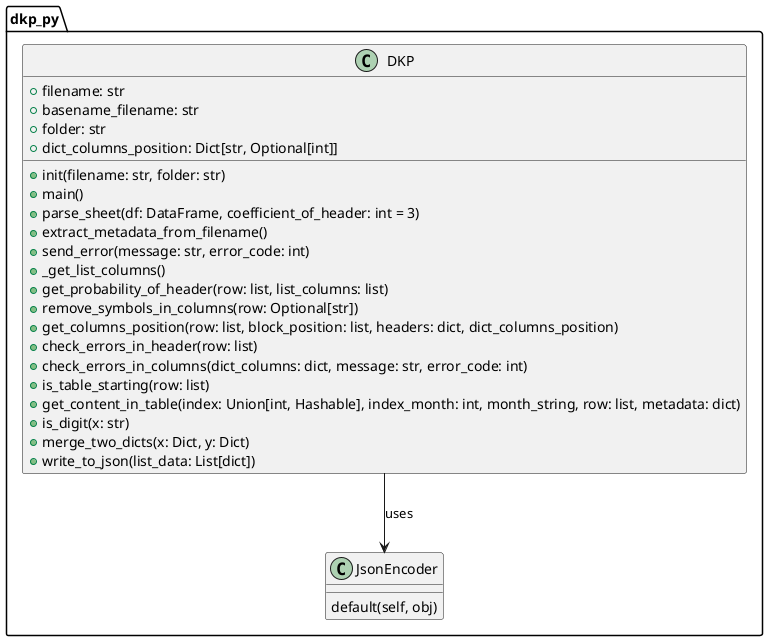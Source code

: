@startuml

package "dkp_py" {

    class DKP {
        + filename: str
        + basename_filename: str
        + folder: str
        + dict_columns_position: Dict[str, Optional[int]]

        + init(filename: str, folder: str)
        + main()
        + parse_sheet(df: DataFrame, coefficient_of_header: int = 3)
        + extract_metadata_from_filename()
        + send_error(message: str, error_code: int)
        + _get_list_columns()
        + get_probability_of_header(row: list, list_columns: list)
        + remove_symbols_in_columns(row: Optional[str])
        + get_columns_position(row: list, block_position: list, headers: dict, dict_columns_position)
        + check_errors_in_header(row: list)
        + check_errors_in_columns(dict_columns: dict, message: str, error_code: int)
        + is_table_starting(row: list)
        + get_content_in_table(index: Union[int, Hashable], index_month: int, month_string, row: list, metadata: dict)
        + is_digit(x: str)
        + merge_two_dicts(x: Dict, y: Dict)
        + write_to_json(list_data: List[dict])
    }


    class JsonEncoder {
        default(self, obj)
    }

}

DKP --> JsonEncoder : uses

@enduml



@startuml

participant User
participant DKP
participant ExcelFile
participant Logger
participant Telegram

User->>DKP: Initiate file processing
DKP->>ExcelFile: Read Excel file
DKP->>DKP: Extract metadata from filename
DKP->>DKP: Identify sheet and header
loop For each row in sheet
    DKP->>DKP: Process row data
    DKP->>DKP: Extract content
end
DKP->>DKP: Write processed data to JSON
alt Processing successful
    Logger->>Logger: Log success
else Processing failed
    Logger->>Logger: Log error
    Telegram->>Telegram: Send error notification
end

@enduml